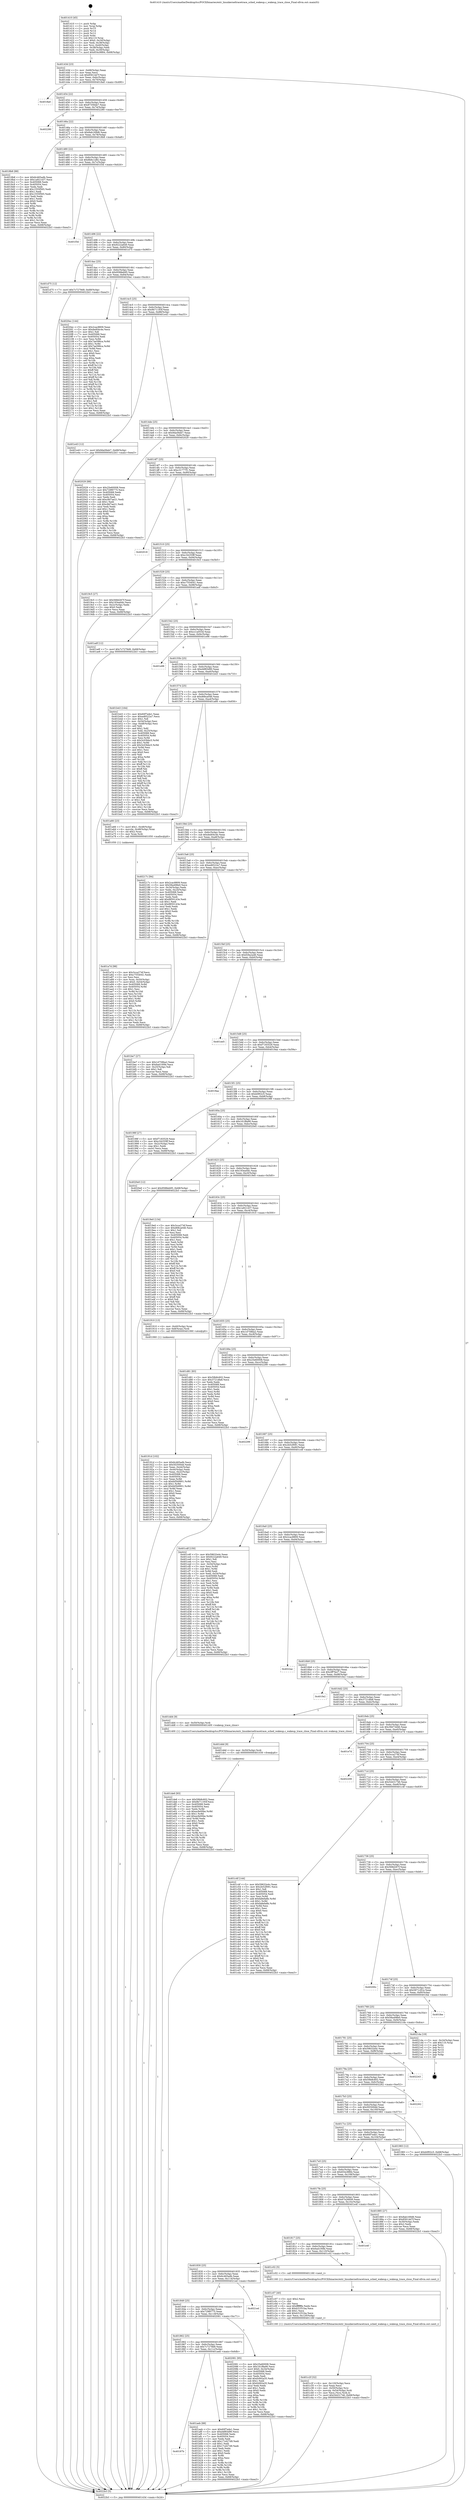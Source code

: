 digraph "0x401410" {
  label = "0x401410 (/mnt/c/Users/mathe/Desktop/tcc/POCII/binaries/extr_linuxkerneltracetrace_sched_wakeup.c_wakeup_trace_close_Final-ollvm.out::main(0))"
  labelloc = "t"
  node[shape=record]

  Entry [label="",width=0.3,height=0.3,shape=circle,fillcolor=black,style=filled]
  "0x40143d" [label="{
     0x40143d [23]\l
     | [instrs]\l
     &nbsp;&nbsp;0x40143d \<+3\>: mov -0x68(%rbp),%eax\l
     &nbsp;&nbsp;0x401440 \<+2\>: mov %eax,%ecx\l
     &nbsp;&nbsp;0x401442 \<+6\>: sub $0x85614d7f,%ecx\l
     &nbsp;&nbsp;0x401448 \<+3\>: mov %eax,-0x6c(%rbp)\l
     &nbsp;&nbsp;0x40144b \<+3\>: mov %ecx,-0x70(%rbp)\l
     &nbsp;&nbsp;0x40144e \<+6\>: je 00000000004018a0 \<main+0x490\>\l
  }"]
  "0x4018a0" [label="{
     0x4018a0\l
  }", style=dashed]
  "0x401454" [label="{
     0x401454 [22]\l
     | [instrs]\l
     &nbsp;&nbsp;0x401454 \<+5\>: jmp 0000000000401459 \<main+0x49\>\l
     &nbsp;&nbsp;0x401459 \<+3\>: mov -0x6c(%rbp),%eax\l
     &nbsp;&nbsp;0x40145c \<+5\>: sub $0x87356de7,%eax\l
     &nbsp;&nbsp;0x401461 \<+3\>: mov %eax,-0x74(%rbp)\l
     &nbsp;&nbsp;0x401464 \<+6\>: je 0000000000402280 \<main+0xe70\>\l
  }"]
  Exit [label="",width=0.3,height=0.3,shape=circle,fillcolor=black,style=filled,peripheries=2]
  "0x402280" [label="{
     0x402280\l
  }", style=dashed]
  "0x40146a" [label="{
     0x40146a [22]\l
     | [instrs]\l
     &nbsp;&nbsp;0x40146a \<+5\>: jmp 000000000040146f \<main+0x5f\>\l
     &nbsp;&nbsp;0x40146f \<+3\>: mov -0x6c(%rbp),%eax\l
     &nbsp;&nbsp;0x401472 \<+5\>: sub $0x8ab169d6,%eax\l
     &nbsp;&nbsp;0x401477 \<+3\>: mov %eax,-0x78(%rbp)\l
     &nbsp;&nbsp;0x40147a \<+6\>: je 00000000004018b8 \<main+0x4a8\>\l
  }"]
  "0x401de6" [label="{
     0x401de6 [93]\l
     | [instrs]\l
     &nbsp;&nbsp;0x401de6 \<+5\>: mov $0x59b8c602,%eax\l
     &nbsp;&nbsp;0x401deb \<+5\>: mov $0x9b71193f,%ecx\l
     &nbsp;&nbsp;0x401df0 \<+7\>: mov 0x405068,%edx\l
     &nbsp;&nbsp;0x401df7 \<+7\>: mov 0x405054,%esi\l
     &nbsp;&nbsp;0x401dfe \<+3\>: mov %edx,%r8d\l
     &nbsp;&nbsp;0x401e01 \<+7\>: sub $0xecfe00be,%r8d\l
     &nbsp;&nbsp;0x401e08 \<+4\>: sub $0x1,%r8d\l
     &nbsp;&nbsp;0x401e0c \<+7\>: add $0xecfe00be,%r8d\l
     &nbsp;&nbsp;0x401e13 \<+4\>: imul %r8d,%edx\l
     &nbsp;&nbsp;0x401e17 \<+3\>: and $0x1,%edx\l
     &nbsp;&nbsp;0x401e1a \<+3\>: cmp $0x0,%edx\l
     &nbsp;&nbsp;0x401e1d \<+4\>: sete %r9b\l
     &nbsp;&nbsp;0x401e21 \<+3\>: cmp $0xa,%esi\l
     &nbsp;&nbsp;0x401e24 \<+4\>: setl %r10b\l
     &nbsp;&nbsp;0x401e28 \<+3\>: mov %r9b,%r11b\l
     &nbsp;&nbsp;0x401e2b \<+3\>: and %r10b,%r11b\l
     &nbsp;&nbsp;0x401e2e \<+3\>: xor %r10b,%r9b\l
     &nbsp;&nbsp;0x401e31 \<+3\>: or %r9b,%r11b\l
     &nbsp;&nbsp;0x401e34 \<+4\>: test $0x1,%r11b\l
     &nbsp;&nbsp;0x401e38 \<+3\>: cmovne %ecx,%eax\l
     &nbsp;&nbsp;0x401e3b \<+3\>: mov %eax,-0x68(%rbp)\l
     &nbsp;&nbsp;0x401e3e \<+5\>: jmp 00000000004022b3 \<main+0xea3\>\l
  }"]
  "0x4018b8" [label="{
     0x4018b8 [88]\l
     | [instrs]\l
     &nbsp;&nbsp;0x4018b8 \<+5\>: mov $0x6c465adb,%eax\l
     &nbsp;&nbsp;0x4018bd \<+5\>: mov $0x1a921437,%ecx\l
     &nbsp;&nbsp;0x4018c2 \<+7\>: mov 0x405068,%edx\l
     &nbsp;&nbsp;0x4018c9 \<+7\>: mov 0x405054,%esi\l
     &nbsp;&nbsp;0x4018d0 \<+2\>: mov %edx,%edi\l
     &nbsp;&nbsp;0x4018d2 \<+6\>: add $0x1555f565,%edi\l
     &nbsp;&nbsp;0x4018d8 \<+3\>: sub $0x1,%edi\l
     &nbsp;&nbsp;0x4018db \<+6\>: sub $0x1555f565,%edi\l
     &nbsp;&nbsp;0x4018e1 \<+3\>: imul %edi,%edx\l
     &nbsp;&nbsp;0x4018e4 \<+3\>: and $0x1,%edx\l
     &nbsp;&nbsp;0x4018e7 \<+3\>: cmp $0x0,%edx\l
     &nbsp;&nbsp;0x4018ea \<+4\>: sete %r8b\l
     &nbsp;&nbsp;0x4018ee \<+3\>: cmp $0xa,%esi\l
     &nbsp;&nbsp;0x4018f1 \<+4\>: setl %r9b\l
     &nbsp;&nbsp;0x4018f5 \<+3\>: mov %r8b,%r10b\l
     &nbsp;&nbsp;0x4018f8 \<+3\>: and %r9b,%r10b\l
     &nbsp;&nbsp;0x4018fb \<+3\>: xor %r9b,%r8b\l
     &nbsp;&nbsp;0x4018fe \<+3\>: or %r8b,%r10b\l
     &nbsp;&nbsp;0x401901 \<+4\>: test $0x1,%r10b\l
     &nbsp;&nbsp;0x401905 \<+3\>: cmovne %ecx,%eax\l
     &nbsp;&nbsp;0x401908 \<+3\>: mov %eax,-0x68(%rbp)\l
     &nbsp;&nbsp;0x40190b \<+5\>: jmp 00000000004022b3 \<main+0xea3\>\l
  }"]
  "0x401480" [label="{
     0x401480 [22]\l
     | [instrs]\l
     &nbsp;&nbsp;0x401480 \<+5\>: jmp 0000000000401485 \<main+0x75\>\l
     &nbsp;&nbsp;0x401485 \<+3\>: mov -0x6c(%rbp),%eax\l
     &nbsp;&nbsp;0x401488 \<+5\>: sub $0x8b6c1d6c,%eax\l
     &nbsp;&nbsp;0x40148d \<+3\>: mov %eax,-0x7c(%rbp)\l
     &nbsp;&nbsp;0x401490 \<+6\>: je 0000000000401f3d \<main+0xb2d\>\l
  }"]
  "0x401ddd" [label="{
     0x401ddd [9]\l
     | [instrs]\l
     &nbsp;&nbsp;0x401ddd \<+4\>: mov -0x50(%rbp),%rdi\l
     &nbsp;&nbsp;0x401de1 \<+5\>: call 0000000000401030 \<free@plt\>\l
     | [calls]\l
     &nbsp;&nbsp;0x401030 \{1\} (unknown)\l
  }"]
  "0x401f3d" [label="{
     0x401f3d\l
  }", style=dashed]
  "0x401496" [label="{
     0x401496 [22]\l
     | [instrs]\l
     &nbsp;&nbsp;0x401496 \<+5\>: jmp 000000000040149b \<main+0x8b\>\l
     &nbsp;&nbsp;0x40149b \<+3\>: mov -0x6c(%rbp),%eax\l
     &nbsp;&nbsp;0x40149e \<+5\>: sub $0x9222a649,%eax\l
     &nbsp;&nbsp;0x4014a3 \<+3\>: mov %eax,-0x80(%rbp)\l
     &nbsp;&nbsp;0x4014a6 \<+6\>: je 0000000000401d75 \<main+0x965\>\l
  }"]
  "0x401c2f" [label="{
     0x401c2f [32]\l
     | [instrs]\l
     &nbsp;&nbsp;0x401c2f \<+6\>: mov -0x120(%rbp),%ecx\l
     &nbsp;&nbsp;0x401c35 \<+3\>: imul %eax,%ecx\l
     &nbsp;&nbsp;0x401c38 \<+4\>: mov -0x50(%rbp),%rsi\l
     &nbsp;&nbsp;0x401c3c \<+4\>: movslq -0x54(%rbp),%rdi\l
     &nbsp;&nbsp;0x401c40 \<+3\>: mov %ecx,(%rsi,%rdi,4)\l
     &nbsp;&nbsp;0x401c43 \<+7\>: movl $0x54431746,-0x68(%rbp)\l
     &nbsp;&nbsp;0x401c4a \<+5\>: jmp 00000000004022b3 \<main+0xea3\>\l
  }"]
  "0x401d75" [label="{
     0x401d75 [12]\l
     | [instrs]\l
     &nbsp;&nbsp;0x401d75 \<+7\>: movl $0x7c7279d9,-0x68(%rbp)\l
     &nbsp;&nbsp;0x401d7c \<+5\>: jmp 00000000004022b3 \<main+0xea3\>\l
  }"]
  "0x4014ac" [label="{
     0x4014ac [25]\l
     | [instrs]\l
     &nbsp;&nbsp;0x4014ac \<+5\>: jmp 00000000004014b1 \<main+0xa1\>\l
     &nbsp;&nbsp;0x4014b1 \<+3\>: mov -0x6c(%rbp),%eax\l
     &nbsp;&nbsp;0x4014b4 \<+5\>: sub $0x9588eb95,%eax\l
     &nbsp;&nbsp;0x4014b9 \<+6\>: mov %eax,-0x84(%rbp)\l
     &nbsp;&nbsp;0x4014bf \<+6\>: je 00000000004020ec \<main+0xcdc\>\l
  }"]
  "0x401c07" [label="{
     0x401c07 [40]\l
     | [instrs]\l
     &nbsp;&nbsp;0x401c07 \<+5\>: mov $0x2,%ecx\l
     &nbsp;&nbsp;0x401c0c \<+1\>: cltd\l
     &nbsp;&nbsp;0x401c0d \<+2\>: idiv %ecx\l
     &nbsp;&nbsp;0x401c0f \<+6\>: imul $0xfffffffe,%edx,%ecx\l
     &nbsp;&nbsp;0x401c15 \<+6\>: sub $0xb31f31ba,%ecx\l
     &nbsp;&nbsp;0x401c1b \<+3\>: add $0x1,%ecx\l
     &nbsp;&nbsp;0x401c1e \<+6\>: add $0xb31f31ba,%ecx\l
     &nbsp;&nbsp;0x401c24 \<+6\>: mov %ecx,-0x120(%rbp)\l
     &nbsp;&nbsp;0x401c2a \<+5\>: call 0000000000401160 \<next_i\>\l
     | [calls]\l
     &nbsp;&nbsp;0x401160 \{1\} (/mnt/c/Users/mathe/Desktop/tcc/POCII/binaries/extr_linuxkerneltracetrace_sched_wakeup.c_wakeup_trace_close_Final-ollvm.out::next_i)\l
  }"]
  "0x4020ec" [label="{
     0x4020ec [144]\l
     | [instrs]\l
     &nbsp;&nbsp;0x4020ec \<+5\>: mov $0x2cac8809,%eax\l
     &nbsp;&nbsp;0x4020f1 \<+5\>: mov $0xded04c4e,%ecx\l
     &nbsp;&nbsp;0x4020f6 \<+2\>: mov $0x1,%dl\l
     &nbsp;&nbsp;0x4020f8 \<+7\>: mov 0x405068,%esi\l
     &nbsp;&nbsp;0x4020ff \<+7\>: mov 0x405054,%edi\l
     &nbsp;&nbsp;0x402106 \<+3\>: mov %esi,%r8d\l
     &nbsp;&nbsp;0x402109 \<+7\>: sub $0x7ae586ca,%r8d\l
     &nbsp;&nbsp;0x402110 \<+4\>: sub $0x1,%r8d\l
     &nbsp;&nbsp;0x402114 \<+7\>: add $0x7ae586ca,%r8d\l
     &nbsp;&nbsp;0x40211b \<+4\>: imul %r8d,%esi\l
     &nbsp;&nbsp;0x40211f \<+3\>: and $0x1,%esi\l
     &nbsp;&nbsp;0x402122 \<+3\>: cmp $0x0,%esi\l
     &nbsp;&nbsp;0x402125 \<+4\>: sete %r9b\l
     &nbsp;&nbsp;0x402129 \<+3\>: cmp $0xa,%edi\l
     &nbsp;&nbsp;0x40212c \<+4\>: setl %r10b\l
     &nbsp;&nbsp;0x402130 \<+3\>: mov %r9b,%r11b\l
     &nbsp;&nbsp;0x402133 \<+4\>: xor $0xff,%r11b\l
     &nbsp;&nbsp;0x402137 \<+3\>: mov %r10b,%bl\l
     &nbsp;&nbsp;0x40213a \<+3\>: xor $0xff,%bl\l
     &nbsp;&nbsp;0x40213d \<+3\>: xor $0x1,%dl\l
     &nbsp;&nbsp;0x402140 \<+3\>: mov %r11b,%r14b\l
     &nbsp;&nbsp;0x402143 \<+4\>: and $0xff,%r14b\l
     &nbsp;&nbsp;0x402147 \<+3\>: and %dl,%r9b\l
     &nbsp;&nbsp;0x40214a \<+3\>: mov %bl,%r15b\l
     &nbsp;&nbsp;0x40214d \<+4\>: and $0xff,%r15b\l
     &nbsp;&nbsp;0x402151 \<+3\>: and %dl,%r10b\l
     &nbsp;&nbsp;0x402154 \<+3\>: or %r9b,%r14b\l
     &nbsp;&nbsp;0x402157 \<+3\>: or %r10b,%r15b\l
     &nbsp;&nbsp;0x40215a \<+3\>: xor %r15b,%r14b\l
     &nbsp;&nbsp;0x40215d \<+3\>: or %bl,%r11b\l
     &nbsp;&nbsp;0x402160 \<+4\>: xor $0xff,%r11b\l
     &nbsp;&nbsp;0x402164 \<+3\>: or $0x1,%dl\l
     &nbsp;&nbsp;0x402167 \<+3\>: and %dl,%r11b\l
     &nbsp;&nbsp;0x40216a \<+3\>: or %r11b,%r14b\l
     &nbsp;&nbsp;0x40216d \<+4\>: test $0x1,%r14b\l
     &nbsp;&nbsp;0x402171 \<+3\>: cmovne %ecx,%eax\l
     &nbsp;&nbsp;0x402174 \<+3\>: mov %eax,-0x68(%rbp)\l
     &nbsp;&nbsp;0x402177 \<+5\>: jmp 00000000004022b3 \<main+0xea3\>\l
  }"]
  "0x4014c5" [label="{
     0x4014c5 [25]\l
     | [instrs]\l
     &nbsp;&nbsp;0x4014c5 \<+5\>: jmp 00000000004014ca \<main+0xba\>\l
     &nbsp;&nbsp;0x4014ca \<+3\>: mov -0x6c(%rbp),%eax\l
     &nbsp;&nbsp;0x4014cd \<+5\>: sub $0x9b71193f,%eax\l
     &nbsp;&nbsp;0x4014d2 \<+6\>: mov %eax,-0x88(%rbp)\l
     &nbsp;&nbsp;0x4014d8 \<+6\>: je 0000000000401e43 \<main+0xa33\>\l
  }"]
  "0x40187b" [label="{
     0x40187b\l
  }", style=dashed]
  "0x401e43" [label="{
     0x401e43 [12]\l
     | [instrs]\l
     &nbsp;&nbsp;0x401e43 \<+7\>: movl $0x9da56eb7,-0x68(%rbp)\l
     &nbsp;&nbsp;0x401e4a \<+5\>: jmp 00000000004022b3 \<main+0xea3\>\l
  }"]
  "0x4014de" [label="{
     0x4014de [25]\l
     | [instrs]\l
     &nbsp;&nbsp;0x4014de \<+5\>: jmp 00000000004014e3 \<main+0xd3\>\l
     &nbsp;&nbsp;0x4014e3 \<+3\>: mov -0x6c(%rbp),%eax\l
     &nbsp;&nbsp;0x4014e6 \<+5\>: sub $0x9da56eb7,%eax\l
     &nbsp;&nbsp;0x4014eb \<+6\>: mov %eax,-0x8c(%rbp)\l
     &nbsp;&nbsp;0x4014f1 \<+6\>: je 0000000000402029 \<main+0xc19\>\l
  }"]
  "0x401aeb" [label="{
     0x401aeb [88]\l
     | [instrs]\l
     &nbsp;&nbsp;0x401aeb \<+5\>: mov $0x60f7ede1,%eax\l
     &nbsp;&nbsp;0x401af0 \<+5\>: mov $0xd4f65d90,%ecx\l
     &nbsp;&nbsp;0x401af5 \<+7\>: mov 0x405068,%edx\l
     &nbsp;&nbsp;0x401afc \<+7\>: mov 0x405054,%esi\l
     &nbsp;&nbsp;0x401b03 \<+2\>: mov %edx,%edi\l
     &nbsp;&nbsp;0x401b05 \<+6\>: add $0x17cd27d9,%edi\l
     &nbsp;&nbsp;0x401b0b \<+3\>: sub $0x1,%edi\l
     &nbsp;&nbsp;0x401b0e \<+6\>: sub $0x17cd27d9,%edi\l
     &nbsp;&nbsp;0x401b14 \<+3\>: imul %edi,%edx\l
     &nbsp;&nbsp;0x401b17 \<+3\>: and $0x1,%edx\l
     &nbsp;&nbsp;0x401b1a \<+3\>: cmp $0x0,%edx\l
     &nbsp;&nbsp;0x401b1d \<+4\>: sete %r8b\l
     &nbsp;&nbsp;0x401b21 \<+3\>: cmp $0xa,%esi\l
     &nbsp;&nbsp;0x401b24 \<+4\>: setl %r9b\l
     &nbsp;&nbsp;0x401b28 \<+3\>: mov %r8b,%r10b\l
     &nbsp;&nbsp;0x401b2b \<+3\>: and %r9b,%r10b\l
     &nbsp;&nbsp;0x401b2e \<+3\>: xor %r9b,%r8b\l
     &nbsp;&nbsp;0x401b31 \<+3\>: or %r8b,%r10b\l
     &nbsp;&nbsp;0x401b34 \<+4\>: test $0x1,%r10b\l
     &nbsp;&nbsp;0x401b38 \<+3\>: cmovne %ecx,%eax\l
     &nbsp;&nbsp;0x401b3b \<+3\>: mov %eax,-0x68(%rbp)\l
     &nbsp;&nbsp;0x401b3e \<+5\>: jmp 00000000004022b3 \<main+0xea3\>\l
  }"]
  "0x402029" [label="{
     0x402029 [88]\l
     | [instrs]\l
     &nbsp;&nbsp;0x402029 \<+5\>: mov $0x25e60008,%eax\l
     &nbsp;&nbsp;0x40202e \<+5\>: mov $0x729f0775,%ecx\l
     &nbsp;&nbsp;0x402033 \<+7\>: mov 0x405068,%edx\l
     &nbsp;&nbsp;0x40203a \<+7\>: mov 0x405054,%esi\l
     &nbsp;&nbsp;0x402041 \<+2\>: mov %edx,%edi\l
     &nbsp;&nbsp;0x402043 \<+6\>: add $0xc8d7ae21,%edi\l
     &nbsp;&nbsp;0x402049 \<+3\>: sub $0x1,%edi\l
     &nbsp;&nbsp;0x40204c \<+6\>: sub $0xc8d7ae21,%edi\l
     &nbsp;&nbsp;0x402052 \<+3\>: imul %edi,%edx\l
     &nbsp;&nbsp;0x402055 \<+3\>: and $0x1,%edx\l
     &nbsp;&nbsp;0x402058 \<+3\>: cmp $0x0,%edx\l
     &nbsp;&nbsp;0x40205b \<+4\>: sete %r8b\l
     &nbsp;&nbsp;0x40205f \<+3\>: cmp $0xa,%esi\l
     &nbsp;&nbsp;0x402062 \<+4\>: setl %r9b\l
     &nbsp;&nbsp;0x402066 \<+3\>: mov %r8b,%r10b\l
     &nbsp;&nbsp;0x402069 \<+3\>: and %r9b,%r10b\l
     &nbsp;&nbsp;0x40206c \<+3\>: xor %r9b,%r8b\l
     &nbsp;&nbsp;0x40206f \<+3\>: or %r8b,%r10b\l
     &nbsp;&nbsp;0x402072 \<+4\>: test $0x1,%r10b\l
     &nbsp;&nbsp;0x402076 \<+3\>: cmovne %ecx,%eax\l
     &nbsp;&nbsp;0x402079 \<+3\>: mov %eax,-0x68(%rbp)\l
     &nbsp;&nbsp;0x40207c \<+5\>: jmp 00000000004022b3 \<main+0xea3\>\l
  }"]
  "0x4014f7" [label="{
     0x4014f7 [25]\l
     | [instrs]\l
     &nbsp;&nbsp;0x4014f7 \<+5\>: jmp 00000000004014fc \<main+0xec\>\l
     &nbsp;&nbsp;0x4014fc \<+3\>: mov -0x6c(%rbp),%eax\l
     &nbsp;&nbsp;0x4014ff \<+5\>: sub $0xc31777f1,%eax\l
     &nbsp;&nbsp;0x401504 \<+6\>: mov %eax,-0x90(%rbp)\l
     &nbsp;&nbsp;0x40150a \<+6\>: je 0000000000402018 \<main+0xc08\>\l
  }"]
  "0x401862" [label="{
     0x401862 [25]\l
     | [instrs]\l
     &nbsp;&nbsp;0x401862 \<+5\>: jmp 0000000000401867 \<main+0x457\>\l
     &nbsp;&nbsp;0x401867 \<+3\>: mov -0x6c(%rbp),%eax\l
     &nbsp;&nbsp;0x40186a \<+5\>: sub $0x7c7279d9,%eax\l
     &nbsp;&nbsp;0x40186f \<+6\>: mov %eax,-0x11c(%rbp)\l
     &nbsp;&nbsp;0x401875 \<+6\>: je 0000000000401aeb \<main+0x6db\>\l
  }"]
  "0x402018" [label="{
     0x402018\l
  }", style=dashed]
  "0x401510" [label="{
     0x401510 [25]\l
     | [instrs]\l
     &nbsp;&nbsp;0x401510 \<+5\>: jmp 0000000000401515 \<main+0x105\>\l
     &nbsp;&nbsp;0x401515 \<+3\>: mov -0x6c(%rbp),%eax\l
     &nbsp;&nbsp;0x401518 \<+5\>: sub $0xc34255ff,%eax\l
     &nbsp;&nbsp;0x40151d \<+6\>: mov %eax,-0x94(%rbp)\l
     &nbsp;&nbsp;0x401523 \<+6\>: je 00000000004019c5 \<main+0x5b5\>\l
  }"]
  "0x402081" [label="{
     0x402081 [95]\l
     | [instrs]\l
     &nbsp;&nbsp;0x402081 \<+5\>: mov $0x25e60008,%eax\l
     &nbsp;&nbsp;0x402086 \<+5\>: mov $0x161f8a90,%ecx\l
     &nbsp;&nbsp;0x40208b \<+7\>: movl $0x0,-0x34(%rbp)\l
     &nbsp;&nbsp;0x402092 \<+7\>: mov 0x405068,%edx\l
     &nbsp;&nbsp;0x402099 \<+7\>: mov 0x405054,%esi\l
     &nbsp;&nbsp;0x4020a0 \<+2\>: mov %edx,%edi\l
     &nbsp;&nbsp;0x4020a2 \<+6\>: add $0xfc692a35,%edi\l
     &nbsp;&nbsp;0x4020a8 \<+3\>: sub $0x1,%edi\l
     &nbsp;&nbsp;0x4020ab \<+6\>: sub $0xfc692a35,%edi\l
     &nbsp;&nbsp;0x4020b1 \<+3\>: imul %edi,%edx\l
     &nbsp;&nbsp;0x4020b4 \<+3\>: and $0x1,%edx\l
     &nbsp;&nbsp;0x4020b7 \<+3\>: cmp $0x0,%edx\l
     &nbsp;&nbsp;0x4020ba \<+4\>: sete %r8b\l
     &nbsp;&nbsp;0x4020be \<+3\>: cmp $0xa,%esi\l
     &nbsp;&nbsp;0x4020c1 \<+4\>: setl %r9b\l
     &nbsp;&nbsp;0x4020c5 \<+3\>: mov %r8b,%r10b\l
     &nbsp;&nbsp;0x4020c8 \<+3\>: and %r9b,%r10b\l
     &nbsp;&nbsp;0x4020cb \<+3\>: xor %r9b,%r8b\l
     &nbsp;&nbsp;0x4020ce \<+3\>: or %r8b,%r10b\l
     &nbsp;&nbsp;0x4020d1 \<+4\>: test $0x1,%r10b\l
     &nbsp;&nbsp;0x4020d5 \<+3\>: cmovne %ecx,%eax\l
     &nbsp;&nbsp;0x4020d8 \<+3\>: mov %eax,-0x68(%rbp)\l
     &nbsp;&nbsp;0x4020db \<+5\>: jmp 00000000004022b3 \<main+0xea3\>\l
  }"]
  "0x4019c5" [label="{
     0x4019c5 [27]\l
     | [instrs]\l
     &nbsp;&nbsp;0x4019c5 \<+5\>: mov $0x568d267f,%eax\l
     &nbsp;&nbsp;0x4019ca \<+5\>: mov $0x193ea0dc,%ecx\l
     &nbsp;&nbsp;0x4019cf \<+3\>: mov -0x2c(%rbp),%edx\l
     &nbsp;&nbsp;0x4019d2 \<+3\>: cmp $0x0,%edx\l
     &nbsp;&nbsp;0x4019d5 \<+3\>: cmove %ecx,%eax\l
     &nbsp;&nbsp;0x4019d8 \<+3\>: mov %eax,-0x68(%rbp)\l
     &nbsp;&nbsp;0x4019db \<+5\>: jmp 00000000004022b3 \<main+0xea3\>\l
  }"]
  "0x401529" [label="{
     0x401529 [25]\l
     | [instrs]\l
     &nbsp;&nbsp;0x401529 \<+5\>: jmp 000000000040152e \<main+0x11e\>\l
     &nbsp;&nbsp;0x40152e \<+3\>: mov -0x6c(%rbp),%eax\l
     &nbsp;&nbsp;0x401531 \<+5\>: sub $0xc7554041,%eax\l
     &nbsp;&nbsp;0x401536 \<+6\>: mov %eax,-0x98(%rbp)\l
     &nbsp;&nbsp;0x40153c \<+6\>: je 0000000000401adf \<main+0x6cf\>\l
  }"]
  "0x401849" [label="{
     0x401849 [25]\l
     | [instrs]\l
     &nbsp;&nbsp;0x401849 \<+5\>: jmp 000000000040184e \<main+0x43e\>\l
     &nbsp;&nbsp;0x40184e \<+3\>: mov -0x6c(%rbp),%eax\l
     &nbsp;&nbsp;0x401851 \<+5\>: sub $0x729f0775,%eax\l
     &nbsp;&nbsp;0x401856 \<+6\>: mov %eax,-0x118(%rbp)\l
     &nbsp;&nbsp;0x40185c \<+6\>: je 0000000000402081 \<main+0xc71\>\l
  }"]
  "0x401adf" [label="{
     0x401adf [12]\l
     | [instrs]\l
     &nbsp;&nbsp;0x401adf \<+7\>: movl $0x7c7279d9,-0x68(%rbp)\l
     &nbsp;&nbsp;0x401ae6 \<+5\>: jmp 00000000004022b3 \<main+0xea3\>\l
  }"]
  "0x401542" [label="{
     0x401542 [25]\l
     | [instrs]\l
     &nbsp;&nbsp;0x401542 \<+5\>: jmp 0000000000401547 \<main+0x137\>\l
     &nbsp;&nbsp;0x401547 \<+3\>: mov -0x6c(%rbp),%eax\l
     &nbsp;&nbsp;0x40154a \<+5\>: sub $0xcc1a053d,%eax\l
     &nbsp;&nbsp;0x40154f \<+6\>: mov %eax,-0x9c(%rbp)\l
     &nbsp;&nbsp;0x401555 \<+6\>: je 0000000000401e98 \<main+0xa88\>\l
  }"]
  "0x4021ed" [label="{
     0x4021ed\l
  }", style=dashed]
  "0x401e98" [label="{
     0x401e98\l
  }", style=dashed]
  "0x40155b" [label="{
     0x40155b [25]\l
     | [instrs]\l
     &nbsp;&nbsp;0x40155b \<+5\>: jmp 0000000000401560 \<main+0x150\>\l
     &nbsp;&nbsp;0x401560 \<+3\>: mov -0x6c(%rbp),%eax\l
     &nbsp;&nbsp;0x401563 \<+5\>: sub $0xd4f65d90,%eax\l
     &nbsp;&nbsp;0x401568 \<+6\>: mov %eax,-0xa0(%rbp)\l
     &nbsp;&nbsp;0x40156e \<+6\>: je 0000000000401b43 \<main+0x733\>\l
  }"]
  "0x401830" [label="{
     0x401830 [25]\l
     | [instrs]\l
     &nbsp;&nbsp;0x401830 \<+5\>: jmp 0000000000401835 \<main+0x425\>\l
     &nbsp;&nbsp;0x401835 \<+3\>: mov -0x6c(%rbp),%eax\l
     &nbsp;&nbsp;0x401838 \<+5\>: sub $0x6c465adb,%eax\l
     &nbsp;&nbsp;0x40183d \<+6\>: mov %eax,-0x114(%rbp)\l
     &nbsp;&nbsp;0x401843 \<+6\>: je 00000000004021ed \<main+0xddd\>\l
  }"]
  "0x401b43" [label="{
     0x401b43 [164]\l
     | [instrs]\l
     &nbsp;&nbsp;0x401b43 \<+5\>: mov $0x60f7ede1,%eax\l
     &nbsp;&nbsp;0x401b48 \<+5\>: mov $0xed6522a7,%ecx\l
     &nbsp;&nbsp;0x401b4d \<+2\>: mov $0x1,%dl\l
     &nbsp;&nbsp;0x401b4f \<+3\>: mov -0x54(%rbp),%esi\l
     &nbsp;&nbsp;0x401b52 \<+3\>: cmp -0x48(%rbp),%esi\l
     &nbsp;&nbsp;0x401b55 \<+4\>: setl %dil\l
     &nbsp;&nbsp;0x401b59 \<+4\>: and $0x1,%dil\l
     &nbsp;&nbsp;0x401b5d \<+4\>: mov %dil,-0x25(%rbp)\l
     &nbsp;&nbsp;0x401b61 \<+7\>: mov 0x405068,%esi\l
     &nbsp;&nbsp;0x401b68 \<+8\>: mov 0x405054,%r8d\l
     &nbsp;&nbsp;0x401b70 \<+3\>: mov %esi,%r9d\l
     &nbsp;&nbsp;0x401b73 \<+7\>: sub $0x3c03bbc5,%r9d\l
     &nbsp;&nbsp;0x401b7a \<+4\>: sub $0x1,%r9d\l
     &nbsp;&nbsp;0x401b7e \<+7\>: add $0x3c03bbc5,%r9d\l
     &nbsp;&nbsp;0x401b85 \<+4\>: imul %r9d,%esi\l
     &nbsp;&nbsp;0x401b89 \<+3\>: and $0x1,%esi\l
     &nbsp;&nbsp;0x401b8c \<+3\>: cmp $0x0,%esi\l
     &nbsp;&nbsp;0x401b8f \<+4\>: sete %dil\l
     &nbsp;&nbsp;0x401b93 \<+4\>: cmp $0xa,%r8d\l
     &nbsp;&nbsp;0x401b97 \<+4\>: setl %r10b\l
     &nbsp;&nbsp;0x401b9b \<+3\>: mov %dil,%r11b\l
     &nbsp;&nbsp;0x401b9e \<+4\>: xor $0xff,%r11b\l
     &nbsp;&nbsp;0x401ba2 \<+3\>: mov %r10b,%bl\l
     &nbsp;&nbsp;0x401ba5 \<+3\>: xor $0xff,%bl\l
     &nbsp;&nbsp;0x401ba8 \<+3\>: xor $0x1,%dl\l
     &nbsp;&nbsp;0x401bab \<+3\>: mov %r11b,%r14b\l
     &nbsp;&nbsp;0x401bae \<+4\>: and $0xff,%r14b\l
     &nbsp;&nbsp;0x401bb2 \<+3\>: and %dl,%dil\l
     &nbsp;&nbsp;0x401bb5 \<+3\>: mov %bl,%r15b\l
     &nbsp;&nbsp;0x401bb8 \<+4\>: and $0xff,%r15b\l
     &nbsp;&nbsp;0x401bbc \<+3\>: and %dl,%r10b\l
     &nbsp;&nbsp;0x401bbf \<+3\>: or %dil,%r14b\l
     &nbsp;&nbsp;0x401bc2 \<+3\>: or %r10b,%r15b\l
     &nbsp;&nbsp;0x401bc5 \<+3\>: xor %r15b,%r14b\l
     &nbsp;&nbsp;0x401bc8 \<+3\>: or %bl,%r11b\l
     &nbsp;&nbsp;0x401bcb \<+4\>: xor $0xff,%r11b\l
     &nbsp;&nbsp;0x401bcf \<+3\>: or $0x1,%dl\l
     &nbsp;&nbsp;0x401bd2 \<+3\>: and %dl,%r11b\l
     &nbsp;&nbsp;0x401bd5 \<+3\>: or %r11b,%r14b\l
     &nbsp;&nbsp;0x401bd8 \<+4\>: test $0x1,%r14b\l
     &nbsp;&nbsp;0x401bdc \<+3\>: cmovne %ecx,%eax\l
     &nbsp;&nbsp;0x401bdf \<+3\>: mov %eax,-0x68(%rbp)\l
     &nbsp;&nbsp;0x401be2 \<+5\>: jmp 00000000004022b3 \<main+0xea3\>\l
  }"]
  "0x401574" [label="{
     0x401574 [25]\l
     | [instrs]\l
     &nbsp;&nbsp;0x401574 \<+5\>: jmp 0000000000401579 \<main+0x169\>\l
     &nbsp;&nbsp;0x401579 \<+3\>: mov -0x6c(%rbp),%eax\l
     &nbsp;&nbsp;0x40157c \<+5\>: sub $0xd68ca046,%eax\l
     &nbsp;&nbsp;0x401581 \<+6\>: mov %eax,-0xa4(%rbp)\l
     &nbsp;&nbsp;0x401587 \<+6\>: je 0000000000401a66 \<main+0x656\>\l
  }"]
  "0x401c02" [label="{
     0x401c02 [5]\l
     | [instrs]\l
     &nbsp;&nbsp;0x401c02 \<+5\>: call 0000000000401160 \<next_i\>\l
     | [calls]\l
     &nbsp;&nbsp;0x401160 \{1\} (/mnt/c/Users/mathe/Desktop/tcc/POCII/binaries/extr_linuxkerneltracetrace_sched_wakeup.c_wakeup_trace_close_Final-ollvm.out::next_i)\l
  }"]
  "0x401a66" [label="{
     0x401a66 [23]\l
     | [instrs]\l
     &nbsp;&nbsp;0x401a66 \<+7\>: movl $0x1,-0x48(%rbp)\l
     &nbsp;&nbsp;0x401a6d \<+4\>: movslq -0x48(%rbp),%rax\l
     &nbsp;&nbsp;0x401a71 \<+4\>: shl $0x2,%rax\l
     &nbsp;&nbsp;0x401a75 \<+3\>: mov %rax,%rdi\l
     &nbsp;&nbsp;0x401a78 \<+5\>: call 0000000000401050 \<malloc@plt\>\l
     | [calls]\l
     &nbsp;&nbsp;0x401050 \{1\} (unknown)\l
  }"]
  "0x40158d" [label="{
     0x40158d [25]\l
     | [instrs]\l
     &nbsp;&nbsp;0x40158d \<+5\>: jmp 0000000000401592 \<main+0x182\>\l
     &nbsp;&nbsp;0x401592 \<+3\>: mov -0x6c(%rbp),%eax\l
     &nbsp;&nbsp;0x401595 \<+5\>: sub $0xded04c4e,%eax\l
     &nbsp;&nbsp;0x40159a \<+6\>: mov %eax,-0xa8(%rbp)\l
     &nbsp;&nbsp;0x4015a0 \<+6\>: je 000000000040217c \<main+0xd6c\>\l
  }"]
  "0x401817" [label="{
     0x401817 [25]\l
     | [instrs]\l
     &nbsp;&nbsp;0x401817 \<+5\>: jmp 000000000040181c \<main+0x40c\>\l
     &nbsp;&nbsp;0x40181c \<+3\>: mov -0x6c(%rbp),%eax\l
     &nbsp;&nbsp;0x40181f \<+5\>: sub $0x6ad100fe,%eax\l
     &nbsp;&nbsp;0x401824 \<+6\>: mov %eax,-0x110(%rbp)\l
     &nbsp;&nbsp;0x40182a \<+6\>: je 0000000000401c02 \<main+0x7f2\>\l
  }"]
  "0x40217c" [label="{
     0x40217c [94]\l
     | [instrs]\l
     &nbsp;&nbsp;0x40217c \<+5\>: mov $0x2cac8809,%eax\l
     &nbsp;&nbsp;0x402181 \<+5\>: mov $0x58a498e0,%ecx\l
     &nbsp;&nbsp;0x402186 \<+3\>: mov -0x34(%rbp),%edx\l
     &nbsp;&nbsp;0x402189 \<+3\>: mov %edx,-0x24(%rbp)\l
     &nbsp;&nbsp;0x40218c \<+7\>: mov 0x405068,%edx\l
     &nbsp;&nbsp;0x402193 \<+7\>: mov 0x405054,%esi\l
     &nbsp;&nbsp;0x40219a \<+2\>: mov %edx,%edi\l
     &nbsp;&nbsp;0x40219c \<+6\>: add $0x8850143e,%edi\l
     &nbsp;&nbsp;0x4021a2 \<+3\>: sub $0x1,%edi\l
     &nbsp;&nbsp;0x4021a5 \<+6\>: sub $0x8850143e,%edi\l
     &nbsp;&nbsp;0x4021ab \<+3\>: imul %edi,%edx\l
     &nbsp;&nbsp;0x4021ae \<+3\>: and $0x1,%edx\l
     &nbsp;&nbsp;0x4021b1 \<+3\>: cmp $0x0,%edx\l
     &nbsp;&nbsp;0x4021b4 \<+4\>: sete %r8b\l
     &nbsp;&nbsp;0x4021b8 \<+3\>: cmp $0xa,%esi\l
     &nbsp;&nbsp;0x4021bb \<+4\>: setl %r9b\l
     &nbsp;&nbsp;0x4021bf \<+3\>: mov %r8b,%r10b\l
     &nbsp;&nbsp;0x4021c2 \<+3\>: and %r9b,%r10b\l
     &nbsp;&nbsp;0x4021c5 \<+3\>: xor %r9b,%r8b\l
     &nbsp;&nbsp;0x4021c8 \<+3\>: or %r8b,%r10b\l
     &nbsp;&nbsp;0x4021cb \<+4\>: test $0x1,%r10b\l
     &nbsp;&nbsp;0x4021cf \<+3\>: cmovne %ecx,%eax\l
     &nbsp;&nbsp;0x4021d2 \<+3\>: mov %eax,-0x68(%rbp)\l
     &nbsp;&nbsp;0x4021d5 \<+5\>: jmp 00000000004022b3 \<main+0xea3\>\l
  }"]
  "0x4015a6" [label="{
     0x4015a6 [25]\l
     | [instrs]\l
     &nbsp;&nbsp;0x4015a6 \<+5\>: jmp 00000000004015ab \<main+0x19b\>\l
     &nbsp;&nbsp;0x4015ab \<+3\>: mov -0x6c(%rbp),%eax\l
     &nbsp;&nbsp;0x4015ae \<+5\>: sub $0xed6522a7,%eax\l
     &nbsp;&nbsp;0x4015b3 \<+6\>: mov %eax,-0xac(%rbp)\l
     &nbsp;&nbsp;0x4015b9 \<+6\>: je 0000000000401be7 \<main+0x7d7\>\l
  }"]
  "0x401e4f" [label="{
     0x401e4f\l
  }", style=dashed]
  "0x401be7" [label="{
     0x401be7 [27]\l
     | [instrs]\l
     &nbsp;&nbsp;0x401be7 \<+5\>: mov $0x1d758ba2,%eax\l
     &nbsp;&nbsp;0x401bec \<+5\>: mov $0x6ad100fe,%ecx\l
     &nbsp;&nbsp;0x401bf1 \<+3\>: mov -0x25(%rbp),%dl\l
     &nbsp;&nbsp;0x401bf4 \<+3\>: test $0x1,%dl\l
     &nbsp;&nbsp;0x401bf7 \<+3\>: cmovne %ecx,%eax\l
     &nbsp;&nbsp;0x401bfa \<+3\>: mov %eax,-0x68(%rbp)\l
     &nbsp;&nbsp;0x401bfd \<+5\>: jmp 00000000004022b3 \<main+0xea3\>\l
  }"]
  "0x4015bf" [label="{
     0x4015bf [25]\l
     | [instrs]\l
     &nbsp;&nbsp;0x4015bf \<+5\>: jmp 00000000004015c4 \<main+0x1b4\>\l
     &nbsp;&nbsp;0x4015c4 \<+3\>: mov -0x6c(%rbp),%eax\l
     &nbsp;&nbsp;0x4015c7 \<+5\>: sub $0xf29a2a46,%eax\l
     &nbsp;&nbsp;0x4015cc \<+6\>: mov %eax,-0xb0(%rbp)\l
     &nbsp;&nbsp;0x4015d2 \<+6\>: je 0000000000401ee5 \<main+0xad5\>\l
  }"]
  "0x401a7d" [label="{
     0x401a7d [98]\l
     | [instrs]\l
     &nbsp;&nbsp;0x401a7d \<+5\>: mov $0x3cca274f,%ecx\l
     &nbsp;&nbsp;0x401a82 \<+5\>: mov $0xc7554041,%edx\l
     &nbsp;&nbsp;0x401a87 \<+2\>: xor %esi,%esi\l
     &nbsp;&nbsp;0x401a89 \<+4\>: mov %rax,-0x50(%rbp)\l
     &nbsp;&nbsp;0x401a8d \<+7\>: movl $0x0,-0x54(%rbp)\l
     &nbsp;&nbsp;0x401a94 \<+8\>: mov 0x405068,%r8d\l
     &nbsp;&nbsp;0x401a9c \<+8\>: mov 0x405054,%r9d\l
     &nbsp;&nbsp;0x401aa4 \<+3\>: sub $0x1,%esi\l
     &nbsp;&nbsp;0x401aa7 \<+3\>: mov %r8d,%r10d\l
     &nbsp;&nbsp;0x401aaa \<+3\>: add %esi,%r10d\l
     &nbsp;&nbsp;0x401aad \<+4\>: imul %r10d,%r8d\l
     &nbsp;&nbsp;0x401ab1 \<+4\>: and $0x1,%r8d\l
     &nbsp;&nbsp;0x401ab5 \<+4\>: cmp $0x0,%r8d\l
     &nbsp;&nbsp;0x401ab9 \<+4\>: sete %r11b\l
     &nbsp;&nbsp;0x401abd \<+4\>: cmp $0xa,%r9d\l
     &nbsp;&nbsp;0x401ac1 \<+3\>: setl %bl\l
     &nbsp;&nbsp;0x401ac4 \<+3\>: mov %r11b,%r14b\l
     &nbsp;&nbsp;0x401ac7 \<+3\>: and %bl,%r14b\l
     &nbsp;&nbsp;0x401aca \<+3\>: xor %bl,%r11b\l
     &nbsp;&nbsp;0x401acd \<+3\>: or %r11b,%r14b\l
     &nbsp;&nbsp;0x401ad0 \<+4\>: test $0x1,%r14b\l
     &nbsp;&nbsp;0x401ad4 \<+3\>: cmovne %edx,%ecx\l
     &nbsp;&nbsp;0x401ad7 \<+3\>: mov %ecx,-0x68(%rbp)\l
     &nbsp;&nbsp;0x401ada \<+5\>: jmp 00000000004022b3 \<main+0xea3\>\l
  }"]
  "0x401ee5" [label="{
     0x401ee5\l
  }", style=dashed]
  "0x4015d8" [label="{
     0x4015d8 [25]\l
     | [instrs]\l
     &nbsp;&nbsp;0x4015d8 \<+5\>: jmp 00000000004015dd \<main+0x1cd\>\l
     &nbsp;&nbsp;0x4015dd \<+3\>: mov -0x6c(%rbp),%eax\l
     &nbsp;&nbsp;0x4015e0 \<+5\>: sub $0xf7183529,%eax\l
     &nbsp;&nbsp;0x4015e5 \<+6\>: mov %eax,-0xb4(%rbp)\l
     &nbsp;&nbsp;0x4015eb \<+6\>: je 00000000004019aa \<main+0x59a\>\l
  }"]
  "0x40191d" [label="{
     0x40191d [102]\l
     | [instrs]\l
     &nbsp;&nbsp;0x40191d \<+5\>: mov $0x6c465adb,%ecx\l
     &nbsp;&nbsp;0x401922 \<+5\>: mov $0x5f2500dd,%edx\l
     &nbsp;&nbsp;0x401927 \<+3\>: mov %eax,-0x44(%rbp)\l
     &nbsp;&nbsp;0x40192a \<+3\>: mov -0x44(%rbp),%eax\l
     &nbsp;&nbsp;0x40192d \<+3\>: mov %eax,-0x2c(%rbp)\l
     &nbsp;&nbsp;0x401930 \<+7\>: mov 0x405068,%eax\l
     &nbsp;&nbsp;0x401937 \<+7\>: mov 0x405054,%esi\l
     &nbsp;&nbsp;0x40193e \<+3\>: mov %eax,%r8d\l
     &nbsp;&nbsp;0x401941 \<+7\>: sub $0x6d5b9901,%r8d\l
     &nbsp;&nbsp;0x401948 \<+4\>: sub $0x1,%r8d\l
     &nbsp;&nbsp;0x40194c \<+7\>: add $0x6d5b9901,%r8d\l
     &nbsp;&nbsp;0x401953 \<+4\>: imul %r8d,%eax\l
     &nbsp;&nbsp;0x401957 \<+3\>: and $0x1,%eax\l
     &nbsp;&nbsp;0x40195a \<+3\>: cmp $0x0,%eax\l
     &nbsp;&nbsp;0x40195d \<+4\>: sete %r9b\l
     &nbsp;&nbsp;0x401961 \<+3\>: cmp $0xa,%esi\l
     &nbsp;&nbsp;0x401964 \<+4\>: setl %r10b\l
     &nbsp;&nbsp;0x401968 \<+3\>: mov %r9b,%r11b\l
     &nbsp;&nbsp;0x40196b \<+3\>: and %r10b,%r11b\l
     &nbsp;&nbsp;0x40196e \<+3\>: xor %r10b,%r9b\l
     &nbsp;&nbsp;0x401971 \<+3\>: or %r9b,%r11b\l
     &nbsp;&nbsp;0x401974 \<+4\>: test $0x1,%r11b\l
     &nbsp;&nbsp;0x401978 \<+3\>: cmovne %edx,%ecx\l
     &nbsp;&nbsp;0x40197b \<+3\>: mov %ecx,-0x68(%rbp)\l
     &nbsp;&nbsp;0x40197e \<+5\>: jmp 00000000004022b3 \<main+0xea3\>\l
  }"]
  "0x4019aa" [label="{
     0x4019aa\l
  }", style=dashed]
  "0x4015f1" [label="{
     0x4015f1 [25]\l
     | [instrs]\l
     &nbsp;&nbsp;0x4015f1 \<+5\>: jmp 00000000004015f6 \<main+0x1e6\>\l
     &nbsp;&nbsp;0x4015f6 \<+3\>: mov -0x6c(%rbp),%eax\l
     &nbsp;&nbsp;0x4015f9 \<+5\>: sub $0xb0f02c5,%eax\l
     &nbsp;&nbsp;0x4015fe \<+6\>: mov %eax,-0xb8(%rbp)\l
     &nbsp;&nbsp;0x401604 \<+6\>: je 000000000040198f \<main+0x57f\>\l
  }"]
  "0x401410" [label="{
     0x401410 [45]\l
     | [instrs]\l
     &nbsp;&nbsp;0x401410 \<+1\>: push %rbp\l
     &nbsp;&nbsp;0x401411 \<+3\>: mov %rsp,%rbp\l
     &nbsp;&nbsp;0x401414 \<+2\>: push %r15\l
     &nbsp;&nbsp;0x401416 \<+2\>: push %r14\l
     &nbsp;&nbsp;0x401418 \<+2\>: push %r12\l
     &nbsp;&nbsp;0x40141a \<+1\>: push %rbx\l
     &nbsp;&nbsp;0x40141b \<+7\>: sub $0x110,%rsp\l
     &nbsp;&nbsp;0x401422 \<+7\>: movl $0x0,-0x34(%rbp)\l
     &nbsp;&nbsp;0x401429 \<+3\>: mov %edi,-0x38(%rbp)\l
     &nbsp;&nbsp;0x40142c \<+4\>: mov %rsi,-0x40(%rbp)\l
     &nbsp;&nbsp;0x401430 \<+3\>: mov -0x38(%rbp),%edi\l
     &nbsp;&nbsp;0x401433 \<+3\>: mov %edi,-0x30(%rbp)\l
     &nbsp;&nbsp;0x401436 \<+7\>: movl $0x654c9884,-0x68(%rbp)\l
  }"]
  "0x40198f" [label="{
     0x40198f [27]\l
     | [instrs]\l
     &nbsp;&nbsp;0x40198f \<+5\>: mov $0xf7183529,%eax\l
     &nbsp;&nbsp;0x401994 \<+5\>: mov $0xc34255ff,%ecx\l
     &nbsp;&nbsp;0x401999 \<+3\>: mov -0x2c(%rbp),%edx\l
     &nbsp;&nbsp;0x40199c \<+3\>: cmp $0x1,%edx\l
     &nbsp;&nbsp;0x40199f \<+3\>: cmovl %ecx,%eax\l
     &nbsp;&nbsp;0x4019a2 \<+3\>: mov %eax,-0x68(%rbp)\l
     &nbsp;&nbsp;0x4019a5 \<+5\>: jmp 00000000004022b3 \<main+0xea3\>\l
  }"]
  "0x40160a" [label="{
     0x40160a [25]\l
     | [instrs]\l
     &nbsp;&nbsp;0x40160a \<+5\>: jmp 000000000040160f \<main+0x1ff\>\l
     &nbsp;&nbsp;0x40160f \<+3\>: mov -0x6c(%rbp),%eax\l
     &nbsp;&nbsp;0x401612 \<+5\>: sub $0x161f8a90,%eax\l
     &nbsp;&nbsp;0x401617 \<+6\>: mov %eax,-0xbc(%rbp)\l
     &nbsp;&nbsp;0x40161d \<+6\>: je 00000000004020e0 \<main+0xcd0\>\l
  }"]
  "0x4022b3" [label="{
     0x4022b3 [5]\l
     | [instrs]\l
     &nbsp;&nbsp;0x4022b3 \<+5\>: jmp 000000000040143d \<main+0x2d\>\l
  }"]
  "0x4020e0" [label="{
     0x4020e0 [12]\l
     | [instrs]\l
     &nbsp;&nbsp;0x4020e0 \<+7\>: movl $0x9588eb95,-0x68(%rbp)\l
     &nbsp;&nbsp;0x4020e7 \<+5\>: jmp 00000000004022b3 \<main+0xea3\>\l
  }"]
  "0x401623" [label="{
     0x401623 [25]\l
     | [instrs]\l
     &nbsp;&nbsp;0x401623 \<+5\>: jmp 0000000000401628 \<main+0x218\>\l
     &nbsp;&nbsp;0x401628 \<+3\>: mov -0x6c(%rbp),%eax\l
     &nbsp;&nbsp;0x40162b \<+5\>: sub $0x193ea0dc,%eax\l
     &nbsp;&nbsp;0x401630 \<+6\>: mov %eax,-0xc0(%rbp)\l
     &nbsp;&nbsp;0x401636 \<+6\>: je 00000000004019e0 \<main+0x5d0\>\l
  }"]
  "0x4017fe" [label="{
     0x4017fe [25]\l
     | [instrs]\l
     &nbsp;&nbsp;0x4017fe \<+5\>: jmp 0000000000401803 \<main+0x3f3\>\l
     &nbsp;&nbsp;0x401803 \<+3\>: mov -0x6c(%rbp),%eax\l
     &nbsp;&nbsp;0x401806 \<+5\>: sub $0x67e26649,%eax\l
     &nbsp;&nbsp;0x40180b \<+6\>: mov %eax,-0x10c(%rbp)\l
     &nbsp;&nbsp;0x401811 \<+6\>: je 0000000000401e4f \<main+0xa3f\>\l
  }"]
  "0x4019e0" [label="{
     0x4019e0 [134]\l
     | [instrs]\l
     &nbsp;&nbsp;0x4019e0 \<+5\>: mov $0x3cca274f,%eax\l
     &nbsp;&nbsp;0x4019e5 \<+5\>: mov $0xd68ca046,%ecx\l
     &nbsp;&nbsp;0x4019ea \<+2\>: mov $0x1,%dl\l
     &nbsp;&nbsp;0x4019ec \<+2\>: xor %esi,%esi\l
     &nbsp;&nbsp;0x4019ee \<+7\>: mov 0x405068,%edi\l
     &nbsp;&nbsp;0x4019f5 \<+8\>: mov 0x405054,%r8d\l
     &nbsp;&nbsp;0x4019fd \<+3\>: sub $0x1,%esi\l
     &nbsp;&nbsp;0x401a00 \<+3\>: mov %edi,%r9d\l
     &nbsp;&nbsp;0x401a03 \<+3\>: add %esi,%r9d\l
     &nbsp;&nbsp;0x401a06 \<+4\>: imul %r9d,%edi\l
     &nbsp;&nbsp;0x401a0a \<+3\>: and $0x1,%edi\l
     &nbsp;&nbsp;0x401a0d \<+3\>: cmp $0x0,%edi\l
     &nbsp;&nbsp;0x401a10 \<+4\>: sete %r10b\l
     &nbsp;&nbsp;0x401a14 \<+4\>: cmp $0xa,%r8d\l
     &nbsp;&nbsp;0x401a18 \<+4\>: setl %r11b\l
     &nbsp;&nbsp;0x401a1c \<+3\>: mov %r10b,%bl\l
     &nbsp;&nbsp;0x401a1f \<+3\>: xor $0xff,%bl\l
     &nbsp;&nbsp;0x401a22 \<+3\>: mov %r11b,%r14b\l
     &nbsp;&nbsp;0x401a25 \<+4\>: xor $0xff,%r14b\l
     &nbsp;&nbsp;0x401a29 \<+3\>: xor $0x0,%dl\l
     &nbsp;&nbsp;0x401a2c \<+3\>: mov %bl,%r15b\l
     &nbsp;&nbsp;0x401a2f \<+4\>: and $0x0,%r15b\l
     &nbsp;&nbsp;0x401a33 \<+3\>: and %dl,%r10b\l
     &nbsp;&nbsp;0x401a36 \<+3\>: mov %r14b,%r12b\l
     &nbsp;&nbsp;0x401a39 \<+4\>: and $0x0,%r12b\l
     &nbsp;&nbsp;0x401a3d \<+3\>: and %dl,%r11b\l
     &nbsp;&nbsp;0x401a40 \<+3\>: or %r10b,%r15b\l
     &nbsp;&nbsp;0x401a43 \<+3\>: or %r11b,%r12b\l
     &nbsp;&nbsp;0x401a46 \<+3\>: xor %r12b,%r15b\l
     &nbsp;&nbsp;0x401a49 \<+3\>: or %r14b,%bl\l
     &nbsp;&nbsp;0x401a4c \<+3\>: xor $0xff,%bl\l
     &nbsp;&nbsp;0x401a4f \<+3\>: or $0x0,%dl\l
     &nbsp;&nbsp;0x401a52 \<+2\>: and %dl,%bl\l
     &nbsp;&nbsp;0x401a54 \<+3\>: or %bl,%r15b\l
     &nbsp;&nbsp;0x401a57 \<+4\>: test $0x1,%r15b\l
     &nbsp;&nbsp;0x401a5b \<+3\>: cmovne %ecx,%eax\l
     &nbsp;&nbsp;0x401a5e \<+3\>: mov %eax,-0x68(%rbp)\l
     &nbsp;&nbsp;0x401a61 \<+5\>: jmp 00000000004022b3 \<main+0xea3\>\l
  }"]
  "0x40163c" [label="{
     0x40163c [25]\l
     | [instrs]\l
     &nbsp;&nbsp;0x40163c \<+5\>: jmp 0000000000401641 \<main+0x231\>\l
     &nbsp;&nbsp;0x401641 \<+3\>: mov -0x6c(%rbp),%eax\l
     &nbsp;&nbsp;0x401644 \<+5\>: sub $0x1a921437,%eax\l
     &nbsp;&nbsp;0x401649 \<+6\>: mov %eax,-0xc4(%rbp)\l
     &nbsp;&nbsp;0x40164f \<+6\>: je 0000000000401910 \<main+0x500\>\l
  }"]
  "0x401885" [label="{
     0x401885 [27]\l
     | [instrs]\l
     &nbsp;&nbsp;0x401885 \<+5\>: mov $0x8ab169d6,%eax\l
     &nbsp;&nbsp;0x40188a \<+5\>: mov $0x85614d7f,%ecx\l
     &nbsp;&nbsp;0x40188f \<+3\>: mov -0x30(%rbp),%edx\l
     &nbsp;&nbsp;0x401892 \<+3\>: cmp $0x2,%edx\l
     &nbsp;&nbsp;0x401895 \<+3\>: cmovne %ecx,%eax\l
     &nbsp;&nbsp;0x401898 \<+3\>: mov %eax,-0x68(%rbp)\l
     &nbsp;&nbsp;0x40189b \<+5\>: jmp 00000000004022b3 \<main+0xea3\>\l
  }"]
  "0x401910" [label="{
     0x401910 [13]\l
     | [instrs]\l
     &nbsp;&nbsp;0x401910 \<+4\>: mov -0x40(%rbp),%rax\l
     &nbsp;&nbsp;0x401914 \<+4\>: mov 0x8(%rax),%rdi\l
     &nbsp;&nbsp;0x401918 \<+5\>: call 0000000000401060 \<atoi@plt\>\l
     | [calls]\l
     &nbsp;&nbsp;0x401060 \{1\} (unknown)\l
  }"]
  "0x401655" [label="{
     0x401655 [25]\l
     | [instrs]\l
     &nbsp;&nbsp;0x401655 \<+5\>: jmp 000000000040165a \<main+0x24a\>\l
     &nbsp;&nbsp;0x40165a \<+3\>: mov -0x6c(%rbp),%eax\l
     &nbsp;&nbsp;0x40165d \<+5\>: sub $0x1d758ba2,%eax\l
     &nbsp;&nbsp;0x401662 \<+6\>: mov %eax,-0xc8(%rbp)\l
     &nbsp;&nbsp;0x401668 \<+6\>: je 0000000000401d81 \<main+0x971\>\l
  }"]
  "0x4017e5" [label="{
     0x4017e5 [25]\l
     | [instrs]\l
     &nbsp;&nbsp;0x4017e5 \<+5\>: jmp 00000000004017ea \<main+0x3da\>\l
     &nbsp;&nbsp;0x4017ea \<+3\>: mov -0x6c(%rbp),%eax\l
     &nbsp;&nbsp;0x4017ed \<+5\>: sub $0x654c9884,%eax\l
     &nbsp;&nbsp;0x4017f2 \<+6\>: mov %eax,-0x108(%rbp)\l
     &nbsp;&nbsp;0x4017f8 \<+6\>: je 0000000000401885 \<main+0x475\>\l
  }"]
  "0x401d81" [label="{
     0x401d81 [83]\l
     | [instrs]\l
     &nbsp;&nbsp;0x401d81 \<+5\>: mov $0x59b8c602,%eax\l
     &nbsp;&nbsp;0x401d86 \<+5\>: mov $0x3721dfa8,%ecx\l
     &nbsp;&nbsp;0x401d8b \<+2\>: xor %edx,%edx\l
     &nbsp;&nbsp;0x401d8d \<+7\>: mov 0x405068,%esi\l
     &nbsp;&nbsp;0x401d94 \<+7\>: mov 0x405054,%edi\l
     &nbsp;&nbsp;0x401d9b \<+3\>: sub $0x1,%edx\l
     &nbsp;&nbsp;0x401d9e \<+3\>: mov %esi,%r8d\l
     &nbsp;&nbsp;0x401da1 \<+3\>: add %edx,%r8d\l
     &nbsp;&nbsp;0x401da4 \<+4\>: imul %r8d,%esi\l
     &nbsp;&nbsp;0x401da8 \<+3\>: and $0x1,%esi\l
     &nbsp;&nbsp;0x401dab \<+3\>: cmp $0x0,%esi\l
     &nbsp;&nbsp;0x401dae \<+4\>: sete %r9b\l
     &nbsp;&nbsp;0x401db2 \<+3\>: cmp $0xa,%edi\l
     &nbsp;&nbsp;0x401db5 \<+4\>: setl %r10b\l
     &nbsp;&nbsp;0x401db9 \<+3\>: mov %r9b,%r11b\l
     &nbsp;&nbsp;0x401dbc \<+3\>: and %r10b,%r11b\l
     &nbsp;&nbsp;0x401dbf \<+3\>: xor %r10b,%r9b\l
     &nbsp;&nbsp;0x401dc2 \<+3\>: or %r9b,%r11b\l
     &nbsp;&nbsp;0x401dc5 \<+4\>: test $0x1,%r11b\l
     &nbsp;&nbsp;0x401dc9 \<+3\>: cmovne %ecx,%eax\l
     &nbsp;&nbsp;0x401dcc \<+3\>: mov %eax,-0x68(%rbp)\l
     &nbsp;&nbsp;0x401dcf \<+5\>: jmp 00000000004022b3 \<main+0xea3\>\l
  }"]
  "0x40166e" [label="{
     0x40166e [25]\l
     | [instrs]\l
     &nbsp;&nbsp;0x40166e \<+5\>: jmp 0000000000401673 \<main+0x263\>\l
     &nbsp;&nbsp;0x401673 \<+3\>: mov -0x6c(%rbp),%eax\l
     &nbsp;&nbsp;0x401676 \<+5\>: sub $0x25e60008,%eax\l
     &nbsp;&nbsp;0x40167b \<+6\>: mov %eax,-0xcc(%rbp)\l
     &nbsp;&nbsp;0x401681 \<+6\>: je 0000000000402299 \<main+0xe89\>\l
  }"]
  "0x402237" [label="{
     0x402237\l
  }", style=dashed]
  "0x402299" [label="{
     0x402299\l
  }", style=dashed]
  "0x401687" [label="{
     0x401687 [25]\l
     | [instrs]\l
     &nbsp;&nbsp;0x401687 \<+5\>: jmp 000000000040168c \<main+0x27c\>\l
     &nbsp;&nbsp;0x40168c \<+3\>: mov -0x6c(%rbp),%eax\l
     &nbsp;&nbsp;0x40168f \<+5\>: sub $0x2b52f091,%eax\l
     &nbsp;&nbsp;0x401694 \<+6\>: mov %eax,-0xd0(%rbp)\l
     &nbsp;&nbsp;0x40169a \<+6\>: je 0000000000401cdf \<main+0x8cf\>\l
  }"]
  "0x4017cc" [label="{
     0x4017cc [25]\l
     | [instrs]\l
     &nbsp;&nbsp;0x4017cc \<+5\>: jmp 00000000004017d1 \<main+0x3c1\>\l
     &nbsp;&nbsp;0x4017d1 \<+3\>: mov -0x6c(%rbp),%eax\l
     &nbsp;&nbsp;0x4017d4 \<+5\>: sub $0x60f7ede1,%eax\l
     &nbsp;&nbsp;0x4017d9 \<+6\>: mov %eax,-0x104(%rbp)\l
     &nbsp;&nbsp;0x4017df \<+6\>: je 0000000000402237 \<main+0xe27\>\l
  }"]
  "0x401cdf" [label="{
     0x401cdf [150]\l
     | [instrs]\l
     &nbsp;&nbsp;0x401cdf \<+5\>: mov $0x59632e4c,%eax\l
     &nbsp;&nbsp;0x401ce4 \<+5\>: mov $0x9222a649,%ecx\l
     &nbsp;&nbsp;0x401ce9 \<+2\>: mov $0x1,%dl\l
     &nbsp;&nbsp;0x401ceb \<+2\>: xor %esi,%esi\l
     &nbsp;&nbsp;0x401ced \<+3\>: mov -0x54(%rbp),%edi\l
     &nbsp;&nbsp;0x401cf0 \<+3\>: mov %esi,%r8d\l
     &nbsp;&nbsp;0x401cf3 \<+4\>: sub $0x1,%r8d\l
     &nbsp;&nbsp;0x401cf7 \<+3\>: sub %r8d,%edi\l
     &nbsp;&nbsp;0x401cfa \<+3\>: mov %edi,-0x54(%rbp)\l
     &nbsp;&nbsp;0x401cfd \<+7\>: mov 0x405068,%edi\l
     &nbsp;&nbsp;0x401d04 \<+8\>: mov 0x405054,%r8d\l
     &nbsp;&nbsp;0x401d0c \<+3\>: sub $0x1,%esi\l
     &nbsp;&nbsp;0x401d0f \<+3\>: mov %edi,%r9d\l
     &nbsp;&nbsp;0x401d12 \<+3\>: add %esi,%r9d\l
     &nbsp;&nbsp;0x401d15 \<+4\>: imul %r9d,%edi\l
     &nbsp;&nbsp;0x401d19 \<+3\>: and $0x1,%edi\l
     &nbsp;&nbsp;0x401d1c \<+3\>: cmp $0x0,%edi\l
     &nbsp;&nbsp;0x401d1f \<+4\>: sete %r10b\l
     &nbsp;&nbsp;0x401d23 \<+4\>: cmp $0xa,%r8d\l
     &nbsp;&nbsp;0x401d27 \<+4\>: setl %r11b\l
     &nbsp;&nbsp;0x401d2b \<+3\>: mov %r10b,%bl\l
     &nbsp;&nbsp;0x401d2e \<+3\>: xor $0xff,%bl\l
     &nbsp;&nbsp;0x401d31 \<+3\>: mov %r11b,%r14b\l
     &nbsp;&nbsp;0x401d34 \<+4\>: xor $0xff,%r14b\l
     &nbsp;&nbsp;0x401d38 \<+3\>: xor $0x1,%dl\l
     &nbsp;&nbsp;0x401d3b \<+3\>: mov %bl,%r15b\l
     &nbsp;&nbsp;0x401d3e \<+4\>: and $0xff,%r15b\l
     &nbsp;&nbsp;0x401d42 \<+3\>: and %dl,%r10b\l
     &nbsp;&nbsp;0x401d45 \<+3\>: mov %r14b,%r12b\l
     &nbsp;&nbsp;0x401d48 \<+4\>: and $0xff,%r12b\l
     &nbsp;&nbsp;0x401d4c \<+3\>: and %dl,%r11b\l
     &nbsp;&nbsp;0x401d4f \<+3\>: or %r10b,%r15b\l
     &nbsp;&nbsp;0x401d52 \<+3\>: or %r11b,%r12b\l
     &nbsp;&nbsp;0x401d55 \<+3\>: xor %r12b,%r15b\l
     &nbsp;&nbsp;0x401d58 \<+3\>: or %r14b,%bl\l
     &nbsp;&nbsp;0x401d5b \<+3\>: xor $0xff,%bl\l
     &nbsp;&nbsp;0x401d5e \<+3\>: or $0x1,%dl\l
     &nbsp;&nbsp;0x401d61 \<+2\>: and %dl,%bl\l
     &nbsp;&nbsp;0x401d63 \<+3\>: or %bl,%r15b\l
     &nbsp;&nbsp;0x401d66 \<+4\>: test $0x1,%r15b\l
     &nbsp;&nbsp;0x401d6a \<+3\>: cmovne %ecx,%eax\l
     &nbsp;&nbsp;0x401d6d \<+3\>: mov %eax,-0x68(%rbp)\l
     &nbsp;&nbsp;0x401d70 \<+5\>: jmp 00000000004022b3 \<main+0xea3\>\l
  }"]
  "0x4016a0" [label="{
     0x4016a0 [25]\l
     | [instrs]\l
     &nbsp;&nbsp;0x4016a0 \<+5\>: jmp 00000000004016a5 \<main+0x295\>\l
     &nbsp;&nbsp;0x4016a5 \<+3\>: mov -0x6c(%rbp),%eax\l
     &nbsp;&nbsp;0x4016a8 \<+5\>: sub $0x2cac8809,%eax\l
     &nbsp;&nbsp;0x4016ad \<+6\>: mov %eax,-0xd4(%rbp)\l
     &nbsp;&nbsp;0x4016b3 \<+6\>: je 00000000004022ac \<main+0xe9c\>\l
  }"]
  "0x401983" [label="{
     0x401983 [12]\l
     | [instrs]\l
     &nbsp;&nbsp;0x401983 \<+7\>: movl $0xb0f02c5,-0x68(%rbp)\l
     &nbsp;&nbsp;0x40198a \<+5\>: jmp 00000000004022b3 \<main+0xea3\>\l
  }"]
  "0x4022ac" [label="{
     0x4022ac\l
  }", style=dashed]
  "0x4016b9" [label="{
     0x4016b9 [25]\l
     | [instrs]\l
     &nbsp;&nbsp;0x4016b9 \<+5\>: jmp 00000000004016be \<main+0x2ae\>\l
     &nbsp;&nbsp;0x4016be \<+3\>: mov -0x6c(%rbp),%eax\l
     &nbsp;&nbsp;0x4016c1 \<+5\>: sub $0x2ff7fa27,%eax\l
     &nbsp;&nbsp;0x4016c6 \<+6\>: mov %eax,-0xd8(%rbp)\l
     &nbsp;&nbsp;0x4016cc \<+6\>: je 0000000000401fe2 \<main+0xbd2\>\l
  }"]
  "0x4017b3" [label="{
     0x4017b3 [25]\l
     | [instrs]\l
     &nbsp;&nbsp;0x4017b3 \<+5\>: jmp 00000000004017b8 \<main+0x3a8\>\l
     &nbsp;&nbsp;0x4017b8 \<+3\>: mov -0x6c(%rbp),%eax\l
     &nbsp;&nbsp;0x4017bb \<+5\>: sub $0x5f2500dd,%eax\l
     &nbsp;&nbsp;0x4017c0 \<+6\>: mov %eax,-0x100(%rbp)\l
     &nbsp;&nbsp;0x4017c6 \<+6\>: je 0000000000401983 \<main+0x573\>\l
  }"]
  "0x401fe2" [label="{
     0x401fe2\l
  }", style=dashed]
  "0x4016d2" [label="{
     0x4016d2 [25]\l
     | [instrs]\l
     &nbsp;&nbsp;0x4016d2 \<+5\>: jmp 00000000004016d7 \<main+0x2c7\>\l
     &nbsp;&nbsp;0x4016d7 \<+3\>: mov -0x6c(%rbp),%eax\l
     &nbsp;&nbsp;0x4016da \<+5\>: sub $0x3721dfa8,%eax\l
     &nbsp;&nbsp;0x4016df \<+6\>: mov %eax,-0xdc(%rbp)\l
     &nbsp;&nbsp;0x4016e5 \<+6\>: je 0000000000401dd4 \<main+0x9c4\>\l
  }"]
  "0x402262" [label="{
     0x402262\l
  }", style=dashed]
  "0x401dd4" [label="{
     0x401dd4 [9]\l
     | [instrs]\l
     &nbsp;&nbsp;0x401dd4 \<+4\>: mov -0x50(%rbp),%rdi\l
     &nbsp;&nbsp;0x401dd8 \<+5\>: call 0000000000401400 \<wakeup_trace_close\>\l
     | [calls]\l
     &nbsp;&nbsp;0x401400 \{1\} (/mnt/c/Users/mathe/Desktop/tcc/POCII/binaries/extr_linuxkerneltracetrace_sched_wakeup.c_wakeup_trace_close_Final-ollvm.out::wakeup_trace_close)\l
  }"]
  "0x4016eb" [label="{
     0x4016eb [25]\l
     | [instrs]\l
     &nbsp;&nbsp;0x4016eb \<+5\>: jmp 00000000004016f0 \<main+0x2e0\>\l
     &nbsp;&nbsp;0x4016f0 \<+3\>: mov -0x6c(%rbp),%eax\l
     &nbsp;&nbsp;0x4016f3 \<+5\>: sub $0x39d73d46,%eax\l
     &nbsp;&nbsp;0x4016f8 \<+6\>: mov %eax,-0xe0(%rbp)\l
     &nbsp;&nbsp;0x4016fe \<+6\>: je 0000000000401e7d \<main+0xa6d\>\l
  }"]
  "0x40179a" [label="{
     0x40179a [25]\l
     | [instrs]\l
     &nbsp;&nbsp;0x40179a \<+5\>: jmp 000000000040179f \<main+0x38f\>\l
     &nbsp;&nbsp;0x40179f \<+3\>: mov -0x6c(%rbp),%eax\l
     &nbsp;&nbsp;0x4017a2 \<+5\>: sub $0x59b8c602,%eax\l
     &nbsp;&nbsp;0x4017a7 \<+6\>: mov %eax,-0xfc(%rbp)\l
     &nbsp;&nbsp;0x4017ad \<+6\>: je 0000000000402262 \<main+0xe52\>\l
  }"]
  "0x401e7d" [label="{
     0x401e7d\l
  }", style=dashed]
  "0x401704" [label="{
     0x401704 [25]\l
     | [instrs]\l
     &nbsp;&nbsp;0x401704 \<+5\>: jmp 0000000000401709 \<main+0x2f9\>\l
     &nbsp;&nbsp;0x401709 \<+3\>: mov -0x6c(%rbp),%eax\l
     &nbsp;&nbsp;0x40170c \<+5\>: sub $0x3cca274f,%eax\l
     &nbsp;&nbsp;0x401711 \<+6\>: mov %eax,-0xe4(%rbp)\l
     &nbsp;&nbsp;0x401717 \<+6\>: je 0000000000402209 \<main+0xdf9\>\l
  }"]
  "0x402243" [label="{
     0x402243\l
  }", style=dashed]
  "0x402209" [label="{
     0x402209\l
  }", style=dashed]
  "0x40171d" [label="{
     0x40171d [25]\l
     | [instrs]\l
     &nbsp;&nbsp;0x40171d \<+5\>: jmp 0000000000401722 \<main+0x312\>\l
     &nbsp;&nbsp;0x401722 \<+3\>: mov -0x6c(%rbp),%eax\l
     &nbsp;&nbsp;0x401725 \<+5\>: sub $0x54431746,%eax\l
     &nbsp;&nbsp;0x40172a \<+6\>: mov %eax,-0xe8(%rbp)\l
     &nbsp;&nbsp;0x401730 \<+6\>: je 0000000000401c4f \<main+0x83f\>\l
  }"]
  "0x401781" [label="{
     0x401781 [25]\l
     | [instrs]\l
     &nbsp;&nbsp;0x401781 \<+5\>: jmp 0000000000401786 \<main+0x376\>\l
     &nbsp;&nbsp;0x401786 \<+3\>: mov -0x6c(%rbp),%eax\l
     &nbsp;&nbsp;0x401789 \<+5\>: sub $0x59632e4c,%eax\l
     &nbsp;&nbsp;0x40178e \<+6\>: mov %eax,-0xf8(%rbp)\l
     &nbsp;&nbsp;0x401794 \<+6\>: je 0000000000402243 \<main+0xe33\>\l
  }"]
  "0x401c4f" [label="{
     0x401c4f [144]\l
     | [instrs]\l
     &nbsp;&nbsp;0x401c4f \<+5\>: mov $0x59632e4c,%eax\l
     &nbsp;&nbsp;0x401c54 \<+5\>: mov $0x2b52f091,%ecx\l
     &nbsp;&nbsp;0x401c59 \<+2\>: mov $0x1,%dl\l
     &nbsp;&nbsp;0x401c5b \<+7\>: mov 0x405068,%esi\l
     &nbsp;&nbsp;0x401c62 \<+7\>: mov 0x405054,%edi\l
     &nbsp;&nbsp;0x401c69 \<+3\>: mov %esi,%r8d\l
     &nbsp;&nbsp;0x401c6c \<+7\>: add $0xfa8efa8b,%r8d\l
     &nbsp;&nbsp;0x401c73 \<+4\>: sub $0x1,%r8d\l
     &nbsp;&nbsp;0x401c77 \<+7\>: sub $0xfa8efa8b,%r8d\l
     &nbsp;&nbsp;0x401c7e \<+4\>: imul %r8d,%esi\l
     &nbsp;&nbsp;0x401c82 \<+3\>: and $0x1,%esi\l
     &nbsp;&nbsp;0x401c85 \<+3\>: cmp $0x0,%esi\l
     &nbsp;&nbsp;0x401c88 \<+4\>: sete %r9b\l
     &nbsp;&nbsp;0x401c8c \<+3\>: cmp $0xa,%edi\l
     &nbsp;&nbsp;0x401c8f \<+4\>: setl %r10b\l
     &nbsp;&nbsp;0x401c93 \<+3\>: mov %r9b,%r11b\l
     &nbsp;&nbsp;0x401c96 \<+4\>: xor $0xff,%r11b\l
     &nbsp;&nbsp;0x401c9a \<+3\>: mov %r10b,%bl\l
     &nbsp;&nbsp;0x401c9d \<+3\>: xor $0xff,%bl\l
     &nbsp;&nbsp;0x401ca0 \<+3\>: xor $0x0,%dl\l
     &nbsp;&nbsp;0x401ca3 \<+3\>: mov %r11b,%r14b\l
     &nbsp;&nbsp;0x401ca6 \<+4\>: and $0x0,%r14b\l
     &nbsp;&nbsp;0x401caa \<+3\>: and %dl,%r9b\l
     &nbsp;&nbsp;0x401cad \<+3\>: mov %bl,%r15b\l
     &nbsp;&nbsp;0x401cb0 \<+4\>: and $0x0,%r15b\l
     &nbsp;&nbsp;0x401cb4 \<+3\>: and %dl,%r10b\l
     &nbsp;&nbsp;0x401cb7 \<+3\>: or %r9b,%r14b\l
     &nbsp;&nbsp;0x401cba \<+3\>: or %r10b,%r15b\l
     &nbsp;&nbsp;0x401cbd \<+3\>: xor %r15b,%r14b\l
     &nbsp;&nbsp;0x401cc0 \<+3\>: or %bl,%r11b\l
     &nbsp;&nbsp;0x401cc3 \<+4\>: xor $0xff,%r11b\l
     &nbsp;&nbsp;0x401cc7 \<+3\>: or $0x0,%dl\l
     &nbsp;&nbsp;0x401cca \<+3\>: and %dl,%r11b\l
     &nbsp;&nbsp;0x401ccd \<+3\>: or %r11b,%r14b\l
     &nbsp;&nbsp;0x401cd0 \<+4\>: test $0x1,%r14b\l
     &nbsp;&nbsp;0x401cd4 \<+3\>: cmovne %ecx,%eax\l
     &nbsp;&nbsp;0x401cd7 \<+3\>: mov %eax,-0x68(%rbp)\l
     &nbsp;&nbsp;0x401cda \<+5\>: jmp 00000000004022b3 \<main+0xea3\>\l
  }"]
  "0x401736" [label="{
     0x401736 [25]\l
     | [instrs]\l
     &nbsp;&nbsp;0x401736 \<+5\>: jmp 000000000040173b \<main+0x32b\>\l
     &nbsp;&nbsp;0x40173b \<+3\>: mov -0x6c(%rbp),%eax\l
     &nbsp;&nbsp;0x40173e \<+5\>: sub $0x568d267f,%eax\l
     &nbsp;&nbsp;0x401743 \<+6\>: mov %eax,-0xec(%rbp)\l
     &nbsp;&nbsp;0x401749 \<+6\>: je 000000000040200c \<main+0xbfc\>\l
  }"]
  "0x4021da" [label="{
     0x4021da [19]\l
     | [instrs]\l
     &nbsp;&nbsp;0x4021da \<+3\>: mov -0x24(%rbp),%eax\l
     &nbsp;&nbsp;0x4021dd \<+7\>: add $0x110,%rsp\l
     &nbsp;&nbsp;0x4021e4 \<+1\>: pop %rbx\l
     &nbsp;&nbsp;0x4021e5 \<+2\>: pop %r12\l
     &nbsp;&nbsp;0x4021e7 \<+2\>: pop %r14\l
     &nbsp;&nbsp;0x4021e9 \<+2\>: pop %r15\l
     &nbsp;&nbsp;0x4021eb \<+1\>: pop %rbp\l
     &nbsp;&nbsp;0x4021ec \<+1\>: ret\l
  }"]
  "0x40200c" [label="{
     0x40200c\l
  }", style=dashed]
  "0x40174f" [label="{
     0x40174f [25]\l
     | [instrs]\l
     &nbsp;&nbsp;0x40174f \<+5\>: jmp 0000000000401754 \<main+0x344\>\l
     &nbsp;&nbsp;0x401754 \<+3\>: mov -0x6c(%rbp),%eax\l
     &nbsp;&nbsp;0x401757 \<+5\>: sub $0x5871c91e,%eax\l
     &nbsp;&nbsp;0x40175c \<+6\>: mov %eax,-0xf0(%rbp)\l
     &nbsp;&nbsp;0x401762 \<+6\>: je 0000000000401fee \<main+0xbde\>\l
  }"]
  "0x401768" [label="{
     0x401768 [25]\l
     | [instrs]\l
     &nbsp;&nbsp;0x401768 \<+5\>: jmp 000000000040176d \<main+0x35d\>\l
     &nbsp;&nbsp;0x40176d \<+3\>: mov -0x6c(%rbp),%eax\l
     &nbsp;&nbsp;0x401770 \<+5\>: sub $0x58a498e0,%eax\l
     &nbsp;&nbsp;0x401775 \<+6\>: mov %eax,-0xf4(%rbp)\l
     &nbsp;&nbsp;0x40177b \<+6\>: je 00000000004021da \<main+0xdca\>\l
  }"]
  "0x401fee" [label="{
     0x401fee\l
  }", style=dashed]
  Entry -> "0x401410" [label=" 1"]
  "0x40143d" -> "0x4018a0" [label=" 0"]
  "0x40143d" -> "0x401454" [label=" 28"]
  "0x4021da" -> Exit [label=" 1"]
  "0x401454" -> "0x402280" [label=" 0"]
  "0x401454" -> "0x40146a" [label=" 28"]
  "0x40217c" -> "0x4022b3" [label=" 1"]
  "0x40146a" -> "0x4018b8" [label=" 1"]
  "0x40146a" -> "0x401480" [label=" 27"]
  "0x4020ec" -> "0x4022b3" [label=" 1"]
  "0x401480" -> "0x401f3d" [label=" 0"]
  "0x401480" -> "0x401496" [label=" 27"]
  "0x4020e0" -> "0x4022b3" [label=" 1"]
  "0x401496" -> "0x401d75" [label=" 1"]
  "0x401496" -> "0x4014ac" [label=" 26"]
  "0x402081" -> "0x4022b3" [label=" 1"]
  "0x4014ac" -> "0x4020ec" [label=" 1"]
  "0x4014ac" -> "0x4014c5" [label=" 25"]
  "0x402029" -> "0x4022b3" [label=" 1"]
  "0x4014c5" -> "0x401e43" [label=" 1"]
  "0x4014c5" -> "0x4014de" [label=" 24"]
  "0x401e43" -> "0x4022b3" [label=" 1"]
  "0x4014de" -> "0x402029" [label=" 1"]
  "0x4014de" -> "0x4014f7" [label=" 23"]
  "0x401de6" -> "0x4022b3" [label=" 1"]
  "0x4014f7" -> "0x402018" [label=" 0"]
  "0x4014f7" -> "0x401510" [label=" 23"]
  "0x401dd4" -> "0x401ddd" [label=" 1"]
  "0x401510" -> "0x4019c5" [label=" 1"]
  "0x401510" -> "0x401529" [label=" 22"]
  "0x401d81" -> "0x4022b3" [label=" 1"]
  "0x401529" -> "0x401adf" [label=" 1"]
  "0x401529" -> "0x401542" [label=" 21"]
  "0x401cdf" -> "0x4022b3" [label=" 1"]
  "0x401542" -> "0x401e98" [label=" 0"]
  "0x401542" -> "0x40155b" [label=" 21"]
  "0x401c4f" -> "0x4022b3" [label=" 1"]
  "0x40155b" -> "0x401b43" [label=" 2"]
  "0x40155b" -> "0x401574" [label=" 19"]
  "0x401c07" -> "0x401c2f" [label=" 1"]
  "0x401574" -> "0x401a66" [label=" 1"]
  "0x401574" -> "0x40158d" [label=" 18"]
  "0x401c02" -> "0x401c07" [label=" 1"]
  "0x40158d" -> "0x40217c" [label=" 1"]
  "0x40158d" -> "0x4015a6" [label=" 17"]
  "0x401b43" -> "0x4022b3" [label=" 2"]
  "0x4015a6" -> "0x401be7" [label=" 2"]
  "0x4015a6" -> "0x4015bf" [label=" 15"]
  "0x401aeb" -> "0x4022b3" [label=" 2"]
  "0x4015bf" -> "0x401ee5" [label=" 0"]
  "0x4015bf" -> "0x4015d8" [label=" 15"]
  "0x401862" -> "0x401aeb" [label=" 2"]
  "0x4015d8" -> "0x4019aa" [label=" 0"]
  "0x4015d8" -> "0x4015f1" [label=" 15"]
  "0x401ddd" -> "0x401de6" [label=" 1"]
  "0x4015f1" -> "0x40198f" [label=" 1"]
  "0x4015f1" -> "0x40160a" [label=" 14"]
  "0x401849" -> "0x401862" [label=" 2"]
  "0x40160a" -> "0x4020e0" [label=" 1"]
  "0x40160a" -> "0x401623" [label=" 13"]
  "0x401849" -> "0x402081" [label=" 1"]
  "0x401623" -> "0x4019e0" [label=" 1"]
  "0x401623" -> "0x40163c" [label=" 12"]
  "0x401d75" -> "0x4022b3" [label=" 1"]
  "0x40163c" -> "0x401910" [label=" 1"]
  "0x40163c" -> "0x401655" [label=" 11"]
  "0x401830" -> "0x401849" [label=" 3"]
  "0x401655" -> "0x401d81" [label=" 1"]
  "0x401655" -> "0x40166e" [label=" 10"]
  "0x401c2f" -> "0x4022b3" [label=" 1"]
  "0x40166e" -> "0x402299" [label=" 0"]
  "0x40166e" -> "0x401687" [label=" 10"]
  "0x401817" -> "0x401830" [label=" 3"]
  "0x401687" -> "0x401cdf" [label=" 1"]
  "0x401687" -> "0x4016a0" [label=" 9"]
  "0x401be7" -> "0x4022b3" [label=" 2"]
  "0x4016a0" -> "0x4022ac" [label=" 0"]
  "0x4016a0" -> "0x4016b9" [label=" 9"]
  "0x4017fe" -> "0x401817" [label=" 4"]
  "0x4016b9" -> "0x401fe2" [label=" 0"]
  "0x4016b9" -> "0x4016d2" [label=" 9"]
  "0x401862" -> "0x40187b" [label=" 0"]
  "0x4016d2" -> "0x401dd4" [label=" 1"]
  "0x4016d2" -> "0x4016eb" [label=" 8"]
  "0x401adf" -> "0x4022b3" [label=" 1"]
  "0x4016eb" -> "0x401e7d" [label=" 0"]
  "0x4016eb" -> "0x401704" [label=" 8"]
  "0x401a66" -> "0x401a7d" [label=" 1"]
  "0x401704" -> "0x402209" [label=" 0"]
  "0x401704" -> "0x40171d" [label=" 8"]
  "0x4019e0" -> "0x4022b3" [label=" 1"]
  "0x40171d" -> "0x401c4f" [label=" 1"]
  "0x40171d" -> "0x401736" [label=" 7"]
  "0x40198f" -> "0x4022b3" [label=" 1"]
  "0x401736" -> "0x40200c" [label=" 0"]
  "0x401736" -> "0x40174f" [label=" 7"]
  "0x401983" -> "0x4022b3" [label=" 1"]
  "0x40174f" -> "0x401fee" [label=" 0"]
  "0x40174f" -> "0x401768" [label=" 7"]
  "0x40191d" -> "0x4022b3" [label=" 1"]
  "0x401768" -> "0x4021da" [label=" 1"]
  "0x401768" -> "0x401781" [label=" 6"]
  "0x4019c5" -> "0x4022b3" [label=" 1"]
  "0x401781" -> "0x402243" [label=" 0"]
  "0x401781" -> "0x40179a" [label=" 6"]
  "0x401a7d" -> "0x4022b3" [label=" 1"]
  "0x40179a" -> "0x402262" [label=" 0"]
  "0x40179a" -> "0x4017b3" [label=" 6"]
  "0x4017fe" -> "0x401e4f" [label=" 0"]
  "0x4017b3" -> "0x401983" [label=" 1"]
  "0x4017b3" -> "0x4017cc" [label=" 5"]
  "0x401817" -> "0x401c02" [label=" 1"]
  "0x4017cc" -> "0x402237" [label=" 0"]
  "0x4017cc" -> "0x4017e5" [label=" 5"]
  "0x401830" -> "0x4021ed" [label=" 0"]
  "0x4017e5" -> "0x401885" [label=" 1"]
  "0x4017e5" -> "0x4017fe" [label=" 4"]
  "0x401885" -> "0x4022b3" [label=" 1"]
  "0x401410" -> "0x40143d" [label=" 1"]
  "0x4022b3" -> "0x40143d" [label=" 27"]
  "0x4018b8" -> "0x4022b3" [label=" 1"]
  "0x401910" -> "0x40191d" [label=" 1"]
}
